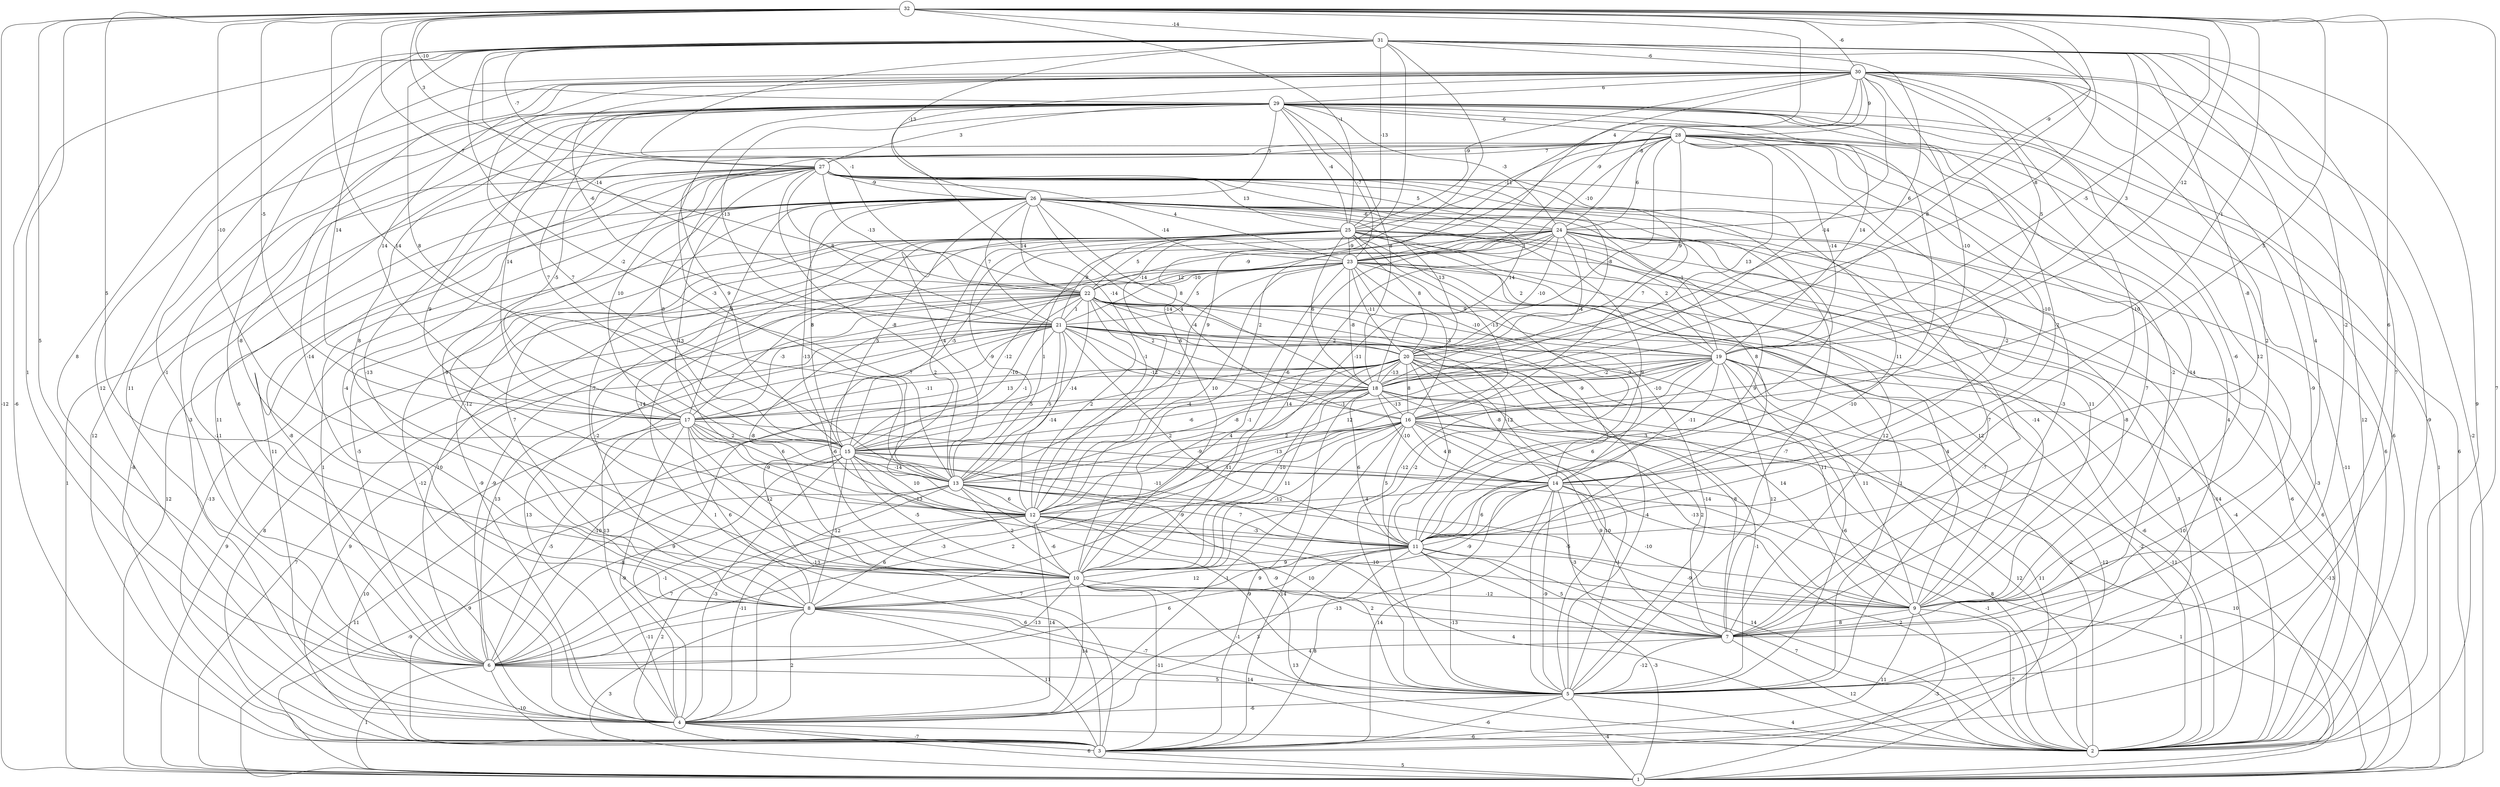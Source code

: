 graph { 
	 fontname="Helvetica,Arial,sans-serif" 
	 node [shape = circle]; 
	 32 -- 1 [label = "-12"];
	 32 -- 2 [label = "7"];
	 32 -- 4 [label = "1"];
	 32 -- 6 [label = "5"];
	 32 -- 7 [label = "6"];
	 32 -- 10 [label = "5"];
	 32 -- 13 [label = "14"];
	 32 -- 14 [label = "5"];
	 32 -- 15 [label = "-10"];
	 32 -- 16 [label = "1"];
	 32 -- 17 [label = "-5"];
	 32 -- 18 [label = "-5"];
	 32 -- 19 [label = "-12"];
	 32 -- 20 [label = "-8"];
	 32 -- 22 [label = "-7"];
	 32 -- 23 [label = "4"];
	 32 -- 24 [label = "-9"];
	 32 -- 25 [label = "-1"];
	 32 -- 27 [label = "3"];
	 32 -- 29 [label = "-10"];
	 32 -- 30 [label = "-6"];
	 32 -- 31 [label = "-14"];
	 31 -- 2 [label = "9"];
	 31 -- 3 [label = "-6"];
	 31 -- 4 [label = "12"];
	 31 -- 5 [label = "7"];
	 31 -- 6 [label = "8"];
	 31 -- 7 [label = "4"];
	 31 -- 9 [label = "-2"];
	 31 -- 10 [label = "-14"];
	 31 -- 11 [label = "-8"];
	 31 -- 12 [label = "-14"];
	 31 -- 13 [label = "-2"];
	 31 -- 15 [label = "8"];
	 31 -- 17 [label = "14"];
	 31 -- 18 [label = "8"];
	 31 -- 19 [label = "3"];
	 31 -- 20 [label = "6"];
	 31 -- 21 [label = "-14"];
	 31 -- 22 [label = "-1"];
	 31 -- 25 [label = "-13"];
	 31 -- 26 [label = "-13"];
	 31 -- 27 [label = "-7"];
	 31 -- 30 [label = "-6"];
	 30 -- 1 [label = "-2"];
	 30 -- 2 [label = "-9"];
	 30 -- 3 [label = "12"];
	 30 -- 4 [label = "6"];
	 30 -- 5 [label = "-9"];
	 30 -- 6 [label = "-1"];
	 30 -- 7 [label = "12"];
	 30 -- 8 [label = "-8"];
	 30 -- 9 [label = "2"];
	 30 -- 10 [label = "2"];
	 30 -- 11 [label = "-10"];
	 30 -- 12 [label = "-14"];
	 30 -- 13 [label = "7"];
	 30 -- 16 [label = "-10"];
	 30 -- 17 [label = "14"];
	 30 -- 18 [label = "-14"];
	 30 -- 19 [label = "5"];
	 30 -- 21 [label = "-6"];
	 30 -- 23 [label = "-9"];
	 30 -- 24 [label = "-8"];
	 30 -- 25 [label = "-9"];
	 30 -- 28 [label = "9"];
	 30 -- 29 [label = "6"];
	 29 -- 1 [label = "6"];
	 29 -- 2 [label = "6"];
	 29 -- 3 [label = "12"];
	 29 -- 4 [label = "-3"];
	 29 -- 5 [label = "-10"];
	 29 -- 6 [label = "11"];
	 29 -- 7 [label = "-2"];
	 29 -- 8 [label = "-14"];
	 29 -- 9 [label = "-6"];
	 29 -- 10 [label = "8"];
	 29 -- 11 [label = "-2"];
	 29 -- 12 [label = "9"];
	 29 -- 13 [label = "-3"];
	 29 -- 15 [label = "7"];
	 29 -- 17 [label = "14"];
	 29 -- 18 [label = "8"];
	 29 -- 19 [label = "14"];
	 29 -- 21 [label = "-13"];
	 29 -- 23 [label = "-7"];
	 29 -- 24 [label = "-3"];
	 29 -- 25 [label = "-4"];
	 29 -- 26 [label = "5"];
	 29 -- 27 [label = "3"];
	 29 -- 28 [label = "-6"];
	 28 -- 1 [label = "1"];
	 28 -- 2 [label = "6"];
	 28 -- 4 [label = "-11"];
	 28 -- 5 [label = "4"];
	 28 -- 7 [label = "7"];
	 28 -- 8 [label = "-13"];
	 28 -- 9 [label = "-14"];
	 28 -- 10 [label = "-11"];
	 28 -- 11 [label = "-2"];
	 28 -- 12 [label = "9"];
	 28 -- 14 [label = "-10"];
	 28 -- 15 [label = "9"];
	 28 -- 17 [label = "-5"];
	 28 -- 18 [label = "13"];
	 28 -- 19 [label = "-14"];
	 28 -- 20 [label = "9"];
	 28 -- 23 [label = "-10"];
	 28 -- 24 [label = "6"];
	 28 -- 25 [label = "-11"];
	 28 -- 27 [label = "7"];
	 27 -- 1 [label = "1"];
	 27 -- 2 [label = "-11"];
	 27 -- 3 [label = "-8"];
	 27 -- 4 [label = "11"];
	 27 -- 5 [label = "3"];
	 27 -- 6 [label = "11"];
	 27 -- 7 [label = "-3"];
	 27 -- 8 [label = "-4"];
	 27 -- 10 [label = "-9"];
	 27 -- 11 [label = "11"];
	 27 -- 12 [label = "13"];
	 27 -- 13 [label = "-8"];
	 27 -- 15 [label = "8"];
	 27 -- 16 [label = "7"];
	 27 -- 17 [label = "10"];
	 27 -- 18 [label = "14"];
	 27 -- 20 [label = "-8"];
	 27 -- 21 [label = "8"];
	 27 -- 22 [label = "-13"];
	 27 -- 23 [label = "4"];
	 27 -- 24 [label = "5"];
	 27 -- 25 [label = "13"];
	 27 -- 26 [label = "-9"];
	 26 -- 1 [label = "12"];
	 26 -- 2 [label = "-3"];
	 26 -- 4 [label = "1"];
	 26 -- 5 [label = "-7"];
	 26 -- 6 [label = "-8"];
	 26 -- 7 [label = "7"];
	 26 -- 8 [label = "-12"];
	 26 -- 9 [label = "11"];
	 26 -- 10 [label = "-7"];
	 26 -- 11 [label = "9"];
	 26 -- 12 [label = "-13"];
	 26 -- 13 [label = "4"];
	 26 -- 15 [label = "8"];
	 26 -- 16 [label = "4"];
	 26 -- 17 [label = "9"];
	 26 -- 18 [label = "8"];
	 26 -- 19 [label = "-1"];
	 26 -- 20 [label = "13"];
	 26 -- 21 [label = "7"];
	 26 -- 22 [label = "14"];
	 26 -- 23 [label = "-14"];
	 26 -- 24 [label = "-6"];
	 25 -- 1 [label = "6"];
	 25 -- 2 [label = "-14"];
	 25 -- 3 [label = "-13"];
	 25 -- 4 [label = "-12"];
	 25 -- 5 [label = "-2"];
	 25 -- 6 [label = "-5"];
	 25 -- 7 [label = "12"];
	 25 -- 8 [label = "7"];
	 25 -- 9 [label = "-14"];
	 25 -- 10 [label = "-14"];
	 25 -- 12 [label = "2"];
	 25 -- 13 [label = "-9"];
	 25 -- 14 [label = "8"];
	 25 -- 15 [label = "5"];
	 25 -- 16 [label = "-13"];
	 25 -- 17 [label = "3"];
	 25 -- 18 [label = "6"];
	 25 -- 19 [label = "2"];
	 25 -- 20 [label = "8"];
	 25 -- 21 [label = "8"];
	 25 -- 22 [label = "5"];
	 25 -- 23 [label = "-9"];
	 24 -- 2 [label = "-6"];
	 24 -- 3 [label = "3"];
	 24 -- 4 [label = "-9"];
	 24 -- 5 [label = "-7"];
	 24 -- 9 [label = "-8"];
	 24 -- 10 [label = "14"];
	 24 -- 11 [label = "9"];
	 24 -- 12 [label = "-6"];
	 24 -- 13 [label = "1"];
	 24 -- 15 [label = "-5"];
	 24 -- 18 [label = "-4"];
	 24 -- 19 [label = "2"];
	 24 -- 20 [label = "-10"];
	 24 -- 21 [label = "12"];
	 24 -- 22 [label = "-9"];
	 24 -- 23 [label = "1"];
	 23 -- 1 [label = "-10"];
	 23 -- 2 [label = "-4"];
	 23 -- 3 [label = "1"];
	 23 -- 5 [label = "1"];
	 23 -- 6 [label = "10"];
	 23 -- 8 [label = "-2"];
	 23 -- 9 [label = "12"];
	 23 -- 10 [label = "-1"];
	 23 -- 12 [label = "10"];
	 23 -- 13 [label = "-2"];
	 23 -- 14 [label = "9"];
	 23 -- 15 [label = "-12"];
	 23 -- 16 [label = "-3"];
	 23 -- 18 [label = "-8"];
	 23 -- 19 [label = "9"];
	 23 -- 20 [label = "-11"];
	 23 -- 21 [label = "5"];
	 23 -- 22 [label = "-10"];
	 22 -- 1 [label = "9"];
	 22 -- 2 [label = "-6"];
	 22 -- 3 [label = "8"];
	 22 -- 4 [label = "13"];
	 22 -- 5 [label = "-14"];
	 22 -- 6 [label = "-9"];
	 22 -- 9 [label = "4"];
	 22 -- 10 [label = "-8"];
	 22 -- 11 [label = "-12"];
	 22 -- 12 [label = "2"];
	 22 -- 13 [label = "-14"];
	 22 -- 14 [label = "-9"];
	 22 -- 15 [label = "-10"];
	 22 -- 17 [label = "-3"];
	 22 -- 18 [label = "2"];
	 22 -- 19 [label = "-10"];
	 22 -- 20 [label = "-4"];
	 22 -- 21 [label = "1"];
	 21 -- 1 [label = "7"];
	 21 -- 2 [label = "-2"];
	 21 -- 3 [label = "9"];
	 21 -- 4 [label = "13"];
	 21 -- 5 [label = "-4"];
	 21 -- 6 [label = "13"];
	 21 -- 9 [label = "11"];
	 21 -- 10 [label = "-6"];
	 21 -- 11 [label = "2"];
	 21 -- 12 [label = "-14"];
	 21 -- 13 [label = "5"];
	 21 -- 15 [label = "-1"];
	 21 -- 16 [label = "-12"];
	 21 -- 17 [label = "7"];
	 21 -- 18 [label = "-1"];
	 21 -- 19 [label = "2"];
	 21 -- 20 [label = "6"];
	 20 -- 1 [label = "11"];
	 20 -- 2 [label = "-2"];
	 20 -- 3 [label = "-13"];
	 20 -- 4 [label = "9"];
	 20 -- 5 [label = "10"];
	 20 -- 7 [label = "8"];
	 20 -- 9 [label = "14"];
	 20 -- 10 [label = "-10"];
	 20 -- 11 [label = "8"];
	 20 -- 12 [label = "4"];
	 20 -- 13 [label = "-8"];
	 20 -- 14 [label = "-8"];
	 20 -- 15 [label = "-4"];
	 20 -- 16 [label = "8"];
	 20 -- 17 [label = "-11"];
	 20 -- 18 [label = "-13"];
	 19 -- 1 [label = "-13"];
	 19 -- 2 [label = "-11"];
	 19 -- 3 [label = "-12"];
	 19 -- 4 [label = "-3"];
	 19 -- 5 [label = "-6"];
	 19 -- 7 [label = "12"];
	 19 -- 9 [label = "11"];
	 19 -- 10 [label = "-12"];
	 19 -- 11 [label = "6"];
	 19 -- 13 [label = "12"];
	 19 -- 14 [label = "-11"];
	 19 -- 15 [label = "-1"];
	 19 -- 16 [label = "-10"];
	 19 -- 17 [label = "13"];
	 19 -- 18 [label = "-2"];
	 18 -- 2 [label = "12"];
	 18 -- 3 [label = "9"];
	 18 -- 5 [label = "-1"];
	 18 -- 6 [label = "-10"];
	 18 -- 7 [label = "2"];
	 18 -- 10 [label = "11"];
	 18 -- 11 [label = "6"];
	 18 -- 14 [label = "-10"];
	 18 -- 15 [label = "-6"];
	 18 -- 16 [label = "-13"];
	 18 -- 17 [label = "-5"];
	 17 -- 3 [label = "10"];
	 17 -- 4 [label = "-9"];
	 17 -- 6 [label = "-5"];
	 17 -- 8 [label = "6"];
	 17 -- 10 [label = "12"];
	 17 -- 11 [label = "-11"];
	 17 -- 12 [label = "-9"];
	 17 -- 13 [label = "6"];
	 17 -- 14 [label = "-9"];
	 17 -- 15 [label = "2"];
	 16 -- 1 [label = "10"];
	 16 -- 2 [label = "8"];
	 16 -- 3 [label = "14"];
	 16 -- 4 [label = "-1"];
	 16 -- 5 [label = "-1"];
	 16 -- 6 [label = "2"];
	 16 -- 7 [label = "9"];
	 16 -- 8 [label = "-9"];
	 16 -- 9 [label = "-13"];
	 16 -- 10 [label = "-12"];
	 16 -- 11 [label = "5"];
	 16 -- 12 [label = "11"];
	 16 -- 13 [label = "-13"];
	 16 -- 14 [label = "4"];
	 16 -- 15 [label = "2"];
	 15 -- 1 [label = "11"];
	 15 -- 2 [label = "-1"];
	 15 -- 3 [label = "9"];
	 15 -- 4 [label = "-3"];
	 15 -- 5 [label = "-9"];
	 15 -- 6 [label = "-8"];
	 15 -- 8 [label = "-12"];
	 15 -- 10 [label = "-5"];
	 15 -- 11 [label = "13"];
	 15 -- 12 [label = "10"];
	 15 -- 13 [label = "-14"];
	 15 -- 14 [label = "3"];
	 14 -- 1 [label = "1"];
	 14 -- 2 [label = "2"];
	 14 -- 3 [label = "14"];
	 14 -- 4 [label = "-13"];
	 14 -- 5 [label = "-9"];
	 14 -- 7 [label = "-3"];
	 14 -- 8 [label = "-9"];
	 14 -- 9 [label = "-10"];
	 14 -- 11 [label = "6"];
	 14 -- 12 [label = "4"];
	 13 -- 1 [label = "-9"];
	 13 -- 2 [label = "14"];
	 13 -- 4 [label = "-11"];
	 13 -- 5 [label = "-9"];
	 13 -- 6 [label = "-1"];
	 13 -- 9 [label = "-5"];
	 13 -- 10 [label = "2"];
	 13 -- 11 [label = "7"];
	 13 -- 12 [label = "6"];
	 12 -- 2 [label = "4"];
	 12 -- 3 [label = "2"];
	 12 -- 4 [label = "14"];
	 12 -- 6 [label = "7"];
	 12 -- 7 [label = "10"];
	 12 -- 8 [label = "6"];
	 12 -- 9 [label = "-10"];
	 12 -- 10 [label = "-6"];
	 12 -- 11 [label = "-3"];
	 11 -- 1 [label = "-3"];
	 11 -- 2 [label = "7"];
	 11 -- 3 [label = "8"];
	 11 -- 4 [label = "3"];
	 11 -- 5 [label = "-13"];
	 11 -- 6 [label = "6"];
	 11 -- 7 [label = "5"];
	 11 -- 8 [label = "12"];
	 11 -- 9 [label = "-9"];
	 11 -- 10 [label = "9"];
	 10 -- 2 [label = "13"];
	 10 -- 3 [label = "-11"];
	 10 -- 4 [label = "14"];
	 10 -- 5 [label = "-1"];
	 10 -- 6 [label = "-13"];
	 10 -- 7 [label = "2"];
	 10 -- 8 [label = "7"];
	 10 -- 9 [label = "-12"];
	 9 -- 1 [label = "-3"];
	 9 -- 2 [label = "-7"];
	 9 -- 3 [label = "11"];
	 9 -- 7 [label = "8"];
	 8 -- 1 [label = "3"];
	 8 -- 2 [label = "14"];
	 8 -- 3 [label = "11"];
	 8 -- 4 [label = "2"];
	 8 -- 5 [label = "-7"];
	 8 -- 6 [label = "-11"];
	 8 -- 7 [label = "6"];
	 7 -- 2 [label = "12"];
	 7 -- 5 [label = "-12"];
	 7 -- 6 [label = "4"];
	 6 -- 1 [label = "1"];
	 6 -- 3 [label = "-10"];
	 6 -- 5 [label = "5"];
	 5 -- 1 [label = "-4"];
	 5 -- 2 [label = "4"];
	 5 -- 3 [label = "-6"];
	 5 -- 4 [label = "-6"];
	 4 -- 1 [label = "6"];
	 4 -- 2 [label = "-6"];
	 4 -- 3 [label = "-7"];
	 3 -- 1 [label = "5"];
	 1;
	 2;
	 3;
	 4;
	 5;
	 6;
	 7;
	 8;
	 9;
	 10;
	 11;
	 12;
	 13;
	 14;
	 15;
	 16;
	 17;
	 18;
	 19;
	 20;
	 21;
	 22;
	 23;
	 24;
	 25;
	 26;
	 27;
	 28;
	 29;
	 30;
	 31;
	 32;
}
